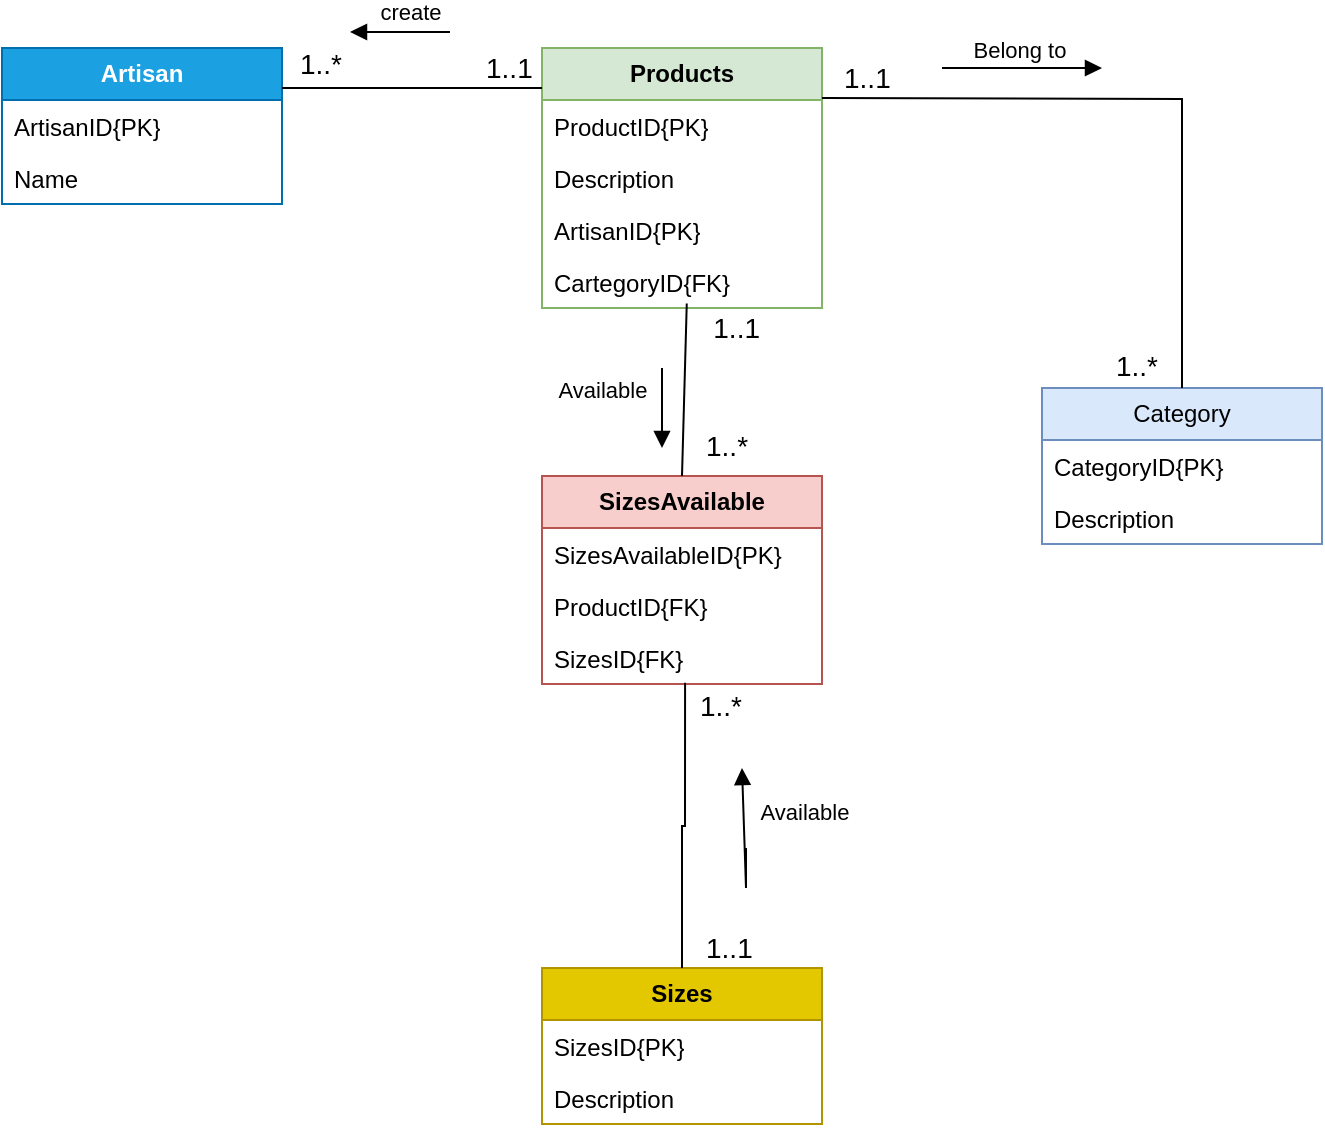 <mxfile version="26.2.15" pages="3">
  <diagram id="cVTFcecsNDBaAYctZDu-" name="Question1_ERD">
    <mxGraphModel dx="1331" dy="850" grid="1" gridSize="10" guides="1" tooltips="1" connect="1" arrows="1" fold="1" page="1" pageScale="1" pageWidth="1169" pageHeight="827" math="0" shadow="0">
      <root>
        <mxCell id="0" />
        <mxCell id="1" parent="0" />
        <mxCell id="BqNj7_ZZT8jNDBcOjJy7-1" value="Products" style="swimlane;fontStyle=1;childLayout=stackLayout;horizontal=1;startSize=26;fillColor=#d5e8d4;horizontalStack=0;resizeParent=1;resizeParentMax=0;resizeLast=0;collapsible=1;marginBottom=0;whiteSpace=wrap;html=1;strokeColor=#82b366;" parent="1" vertex="1">
          <mxGeometry x="410" y="200" width="140" height="130" as="geometry" />
        </mxCell>
        <mxCell id="BqNj7_ZZT8jNDBcOjJy7-2" value="ProductID{PK}" style="text;strokeColor=none;fillColor=none;align=left;verticalAlign=top;spacingLeft=4;spacingRight=4;overflow=hidden;rotatable=0;points=[[0,0.5],[1,0.5]];portConstraint=eastwest;whiteSpace=wrap;html=1;" parent="BqNj7_ZZT8jNDBcOjJy7-1" vertex="1">
          <mxGeometry y="26" width="140" height="26" as="geometry" />
        </mxCell>
        <mxCell id="BqNj7_ZZT8jNDBcOjJy7-3" value="Description" style="text;strokeColor=none;fillColor=none;align=left;verticalAlign=top;spacingLeft=4;spacingRight=4;overflow=hidden;rotatable=0;points=[[0,0.5],[1,0.5]];portConstraint=eastwest;whiteSpace=wrap;html=1;" parent="BqNj7_ZZT8jNDBcOjJy7-1" vertex="1">
          <mxGeometry y="52" width="140" height="26" as="geometry" />
        </mxCell>
        <mxCell id="KIrVXO_OItlkjqaoAuWx-2" value="ArtisanID{PK}" style="text;strokeColor=none;fillColor=none;align=left;verticalAlign=top;spacingLeft=4;spacingRight=4;overflow=hidden;rotatable=0;points=[[0,0.5],[1,0.5]];portConstraint=eastwest;whiteSpace=wrap;html=1;" vertex="1" parent="BqNj7_ZZT8jNDBcOjJy7-1">
          <mxGeometry y="78" width="140" height="26" as="geometry" />
        </mxCell>
        <mxCell id="BqNj7_ZZT8jNDBcOjJy7-5" value="CartegoryID{FK}" style="text;strokeColor=none;fillColor=none;align=left;verticalAlign=top;spacingLeft=4;spacingRight=4;overflow=hidden;rotatable=0;points=[[0,0.5],[1,0.5]];portConstraint=eastwest;whiteSpace=wrap;html=1;" parent="BqNj7_ZZT8jNDBcOjJy7-1" vertex="1">
          <mxGeometry y="104" width="140" height="26" as="geometry" />
        </mxCell>
        <mxCell id="YSEH-rKNUrwG5_SL-5Tp-1" value="SizesAvailable" style="swimlane;fontStyle=1;childLayout=stackLayout;horizontal=1;startSize=26;fillColor=#f8cecc;horizontalStack=0;resizeParent=1;resizeParentMax=0;resizeLast=0;collapsible=1;marginBottom=0;whiteSpace=wrap;html=1;strokeColor=#b85450;" parent="1" vertex="1">
          <mxGeometry x="410" y="414" width="140" height="104" as="geometry" />
        </mxCell>
        <mxCell id="YSEH-rKNUrwG5_SL-5Tp-2" value="&lt;span style=&quot;text-align: center;&quot;&gt;SizesAvailable&lt;/span&gt;ID{PK}" style="text;strokeColor=none;fillColor=none;align=left;verticalAlign=top;spacingLeft=4;spacingRight=4;overflow=hidden;rotatable=0;points=[[0,0.5],[1,0.5]];portConstraint=eastwest;whiteSpace=wrap;html=1;" parent="YSEH-rKNUrwG5_SL-5Tp-1" vertex="1">
          <mxGeometry y="26" width="140" height="26" as="geometry" />
        </mxCell>
        <mxCell id="YSEH-rKNUrwG5_SL-5Tp-3" value="ProductID{FK}" style="text;strokeColor=none;fillColor=none;align=left;verticalAlign=top;spacingLeft=4;spacingRight=4;overflow=hidden;rotatable=0;points=[[0,0.5],[1,0.5]];portConstraint=eastwest;whiteSpace=wrap;html=1;" parent="YSEH-rKNUrwG5_SL-5Tp-1" vertex="1">
          <mxGeometry y="52" width="140" height="26" as="geometry" />
        </mxCell>
        <mxCell id="YSEH-rKNUrwG5_SL-5Tp-4" value="SizesID{FK}" style="text;strokeColor=none;fillColor=none;align=left;verticalAlign=top;spacingLeft=4;spacingRight=4;overflow=hidden;rotatable=0;points=[[0,0.5],[1,0.5]];portConstraint=eastwest;whiteSpace=wrap;html=1;" parent="YSEH-rKNUrwG5_SL-5Tp-1" vertex="1">
          <mxGeometry y="78" width="140" height="26" as="geometry" />
        </mxCell>
        <mxCell id="xAVFk1Pd2ffd-dV-qZgz-1" value="Artisan" style="swimlane;fontStyle=1;childLayout=stackLayout;horizontal=1;startSize=26;fillColor=#1ba1e2;horizontalStack=0;resizeParent=1;resizeParentMax=0;resizeLast=0;collapsible=1;marginBottom=0;whiteSpace=wrap;html=1;fontColor=#ffffff;strokeColor=#006EAF;" parent="1" vertex="1">
          <mxGeometry x="140" y="200" width="140" height="78" as="geometry" />
        </mxCell>
        <mxCell id="xAVFk1Pd2ffd-dV-qZgz-2" value="ArtisanID{PK}" style="text;strokeColor=none;fillColor=none;align=left;verticalAlign=top;spacingLeft=4;spacingRight=4;overflow=hidden;rotatable=0;points=[[0,0.5],[1,0.5]];portConstraint=eastwest;whiteSpace=wrap;html=1;" parent="xAVFk1Pd2ffd-dV-qZgz-1" vertex="1">
          <mxGeometry y="26" width="140" height="26" as="geometry" />
        </mxCell>
        <mxCell id="xAVFk1Pd2ffd-dV-qZgz-3" value="Name" style="text;strokeColor=none;fillColor=none;align=left;verticalAlign=top;spacingLeft=4;spacingRight=4;overflow=hidden;rotatable=0;points=[[0,0.5],[1,0.5]];portConstraint=eastwest;whiteSpace=wrap;html=1;" parent="xAVFk1Pd2ffd-dV-qZgz-1" vertex="1">
          <mxGeometry y="52" width="140" height="26" as="geometry" />
        </mxCell>
        <mxCell id="RY5rxCDd9fkAfOeR7gNe-1" value="" style="html=1;verticalAlign=bottom;endArrow=block;curved=0;rounded=0;" parent="1" edge="1">
          <mxGeometry width="80" relative="1" as="geometry">
            <mxPoint x="364" y="192" as="sourcePoint" />
            <mxPoint x="314" y="192" as="targetPoint" />
          </mxGeometry>
        </mxCell>
        <mxCell id="KIrVXO_OItlkjqaoAuWx-1" value="create" style="edgeLabel;html=1;align=center;verticalAlign=middle;resizable=0;points=[];" vertex="1" connectable="0" parent="RY5rxCDd9fkAfOeR7gNe-1">
          <mxGeometry x="-0.2" y="-10" relative="1" as="geometry">
            <mxPoint as="offset" />
          </mxGeometry>
        </mxCell>
        <mxCell id="nUF1vgWyres96qXwxZAY-1" value="" style="endArrow=none;html=1;edgeStyle=orthogonalEdgeStyle;rounded=0;" parent="1" edge="1">
          <mxGeometry relative="1" as="geometry">
            <mxPoint x="410" y="220" as="sourcePoint" />
            <mxPoint x="280" y="220" as="targetPoint" />
          </mxGeometry>
        </mxCell>
        <mxCell id="nUF1vgWyres96qXwxZAY-2" value="1..1" style="edgeLabel;resizable=0;html=1;align=left;verticalAlign=bottom;fontSize=14;" parent="nUF1vgWyres96qXwxZAY-1" connectable="0" vertex="1">
          <mxGeometry x="-1" relative="1" as="geometry">
            <mxPoint x="-30" as="offset" />
          </mxGeometry>
        </mxCell>
        <mxCell id="nUF1vgWyres96qXwxZAY-3" value="1..*" style="edgeLabel;resizable=0;html=1;align=right;verticalAlign=bottom;fontSize=14;" parent="nUF1vgWyres96qXwxZAY-1" connectable="0" vertex="1">
          <mxGeometry x="1" relative="1" as="geometry">
            <mxPoint x="30" y="-2" as="offset" />
          </mxGeometry>
        </mxCell>
        <mxCell id="8XRr6DYfnssDWmxZklxL-1" value="Category" style="swimlane;fontStyle=0;childLayout=stackLayout;horizontal=1;startSize=26;fillColor=#dae8fc;horizontalStack=0;resizeParent=1;resizeParentMax=0;resizeLast=0;collapsible=1;marginBottom=0;whiteSpace=wrap;html=1;strokeColor=#6c8ebf;" parent="1" vertex="1">
          <mxGeometry x="660" y="370" width="140" height="78" as="geometry" />
        </mxCell>
        <mxCell id="8XRr6DYfnssDWmxZklxL-2" value="&lt;span style=&quot;text-align: center;&quot;&gt;Category&lt;/span&gt;ID{PK}" style="text;strokeColor=none;fillColor=none;align=left;verticalAlign=top;spacingLeft=4;spacingRight=4;overflow=hidden;rotatable=0;points=[[0,0.5],[1,0.5]];portConstraint=eastwest;whiteSpace=wrap;html=1;" parent="8XRr6DYfnssDWmxZklxL-1" vertex="1">
          <mxGeometry y="26" width="140" height="26" as="geometry" />
        </mxCell>
        <mxCell id="8XRr6DYfnssDWmxZklxL-3" value="Description" style="text;strokeColor=none;fillColor=none;align=left;verticalAlign=top;spacingLeft=4;spacingRight=4;overflow=hidden;rotatable=0;points=[[0,0.5],[1,0.5]];portConstraint=eastwest;whiteSpace=wrap;html=1;" parent="8XRr6DYfnssDWmxZklxL-1" vertex="1">
          <mxGeometry y="52" width="140" height="26" as="geometry" />
        </mxCell>
        <mxCell id="OQ0Bt6UcBM8NpnAxRS97-1" value="Sizes" style="swimlane;fontStyle=1;childLayout=stackLayout;horizontal=1;startSize=26;fillColor=#e3c800;horizontalStack=0;resizeParent=1;resizeParentMax=0;resizeLast=0;collapsible=1;marginBottom=0;whiteSpace=wrap;html=1;fontColor=#000000;strokeColor=#B09500;" parent="1" vertex="1">
          <mxGeometry x="410" y="660" width="140" height="78" as="geometry" />
        </mxCell>
        <mxCell id="OQ0Bt6UcBM8NpnAxRS97-2" value="SizesID{PK}" style="text;strokeColor=none;fillColor=none;align=left;verticalAlign=top;spacingLeft=4;spacingRight=4;overflow=hidden;rotatable=0;points=[[0,0.5],[1,0.5]];portConstraint=eastwest;whiteSpace=wrap;html=1;" parent="OQ0Bt6UcBM8NpnAxRS97-1" vertex="1">
          <mxGeometry y="26" width="140" height="26" as="geometry" />
        </mxCell>
        <mxCell id="OQ0Bt6UcBM8NpnAxRS97-3" value="Description" style="text;strokeColor=none;fillColor=none;align=left;verticalAlign=top;spacingLeft=4;spacingRight=4;overflow=hidden;rotatable=0;points=[[0,0.5],[1,0.5]];portConstraint=eastwest;whiteSpace=wrap;html=1;" parent="OQ0Bt6UcBM8NpnAxRS97-1" vertex="1">
          <mxGeometry y="52" width="140" height="26" as="geometry" />
        </mxCell>
        <mxCell id="ohzbAaWxnC-WxbBKMGpC-5" value="" style="endArrow=none;html=1;edgeStyle=orthogonalEdgeStyle;rounded=0;entryX=0.5;entryY=0;entryDx=0;entryDy=0;" parent="1" target="8XRr6DYfnssDWmxZklxL-1" edge="1">
          <mxGeometry relative="1" as="geometry">
            <mxPoint x="550" y="225" as="sourcePoint" />
            <mxPoint x="730" y="355" as="targetPoint" />
          </mxGeometry>
        </mxCell>
        <mxCell id="ohzbAaWxnC-WxbBKMGpC-6" value="1..1" style="edgeLabel;resizable=0;html=1;align=left;verticalAlign=bottom;fontSize=14;" parent="ohzbAaWxnC-WxbBKMGpC-5" connectable="0" vertex="1">
          <mxGeometry x="-1" relative="1" as="geometry">
            <mxPoint x="9" as="offset" />
          </mxGeometry>
        </mxCell>
        <mxCell id="ohzbAaWxnC-WxbBKMGpC-7" value="1..*" style="edgeLabel;resizable=0;html=1;align=right;verticalAlign=bottom;fontSize=14;" parent="ohzbAaWxnC-WxbBKMGpC-5" connectable="0" vertex="1">
          <mxGeometry x="1" relative="1" as="geometry">
            <mxPoint x="-12" as="offset" />
          </mxGeometry>
        </mxCell>
        <mxCell id="ohzbAaWxnC-WxbBKMGpC-8" value="Belong to&amp;nbsp;" style="html=1;verticalAlign=bottom;endArrow=block;curved=0;rounded=0;" parent="1" edge="1">
          <mxGeometry width="80" relative="1" as="geometry">
            <mxPoint x="610" y="210" as="sourcePoint" />
            <mxPoint x="690" y="210" as="targetPoint" />
          </mxGeometry>
        </mxCell>
        <mxCell id="CmSNKEjygF0ojkpi-vu6-1" value="" style="endArrow=none;html=1;edgeStyle=orthogonalEdgeStyle;rounded=0;entryX=0.5;entryY=0;entryDx=0;entryDy=0;exitX=0.511;exitY=0.977;exitDx=0;exitDy=0;exitPerimeter=0;" parent="1" edge="1" target="OQ0Bt6UcBM8NpnAxRS97-1" source="YSEH-rKNUrwG5_SL-5Tp-4">
          <mxGeometry relative="1" as="geometry">
            <mxPoint x="480" y="550" as="sourcePoint" />
            <mxPoint x="479.5" y="594" as="targetPoint" />
            <Array as="points" />
          </mxGeometry>
        </mxCell>
        <mxCell id="CmSNKEjygF0ojkpi-vu6-2" value="1..1" style="edgeLabel;resizable=0;html=1;align=left;verticalAlign=bottom;fontSize=14;" parent="CmSNKEjygF0ojkpi-vu6-1" connectable="0" vertex="1">
          <mxGeometry x="-1" relative="1" as="geometry">
            <mxPoint x="8" y="143" as="offset" />
          </mxGeometry>
        </mxCell>
        <mxCell id="CmSNKEjygF0ojkpi-vu6-3" value="1..*" style="edgeLabel;resizable=0;html=1;align=right;verticalAlign=bottom;fontSize=14;" parent="CmSNKEjygF0ojkpi-vu6-1" connectable="0" vertex="1">
          <mxGeometry x="1" relative="1" as="geometry">
            <mxPoint x="30" y="-120" as="offset" />
          </mxGeometry>
        </mxCell>
        <mxCell id="CmSNKEjygF0ojkpi-vu6-4" value="Available" style="html=1;verticalAlign=bottom;endArrow=block;curved=0;rounded=0;" parent="1" edge="1">
          <mxGeometry x="0.2" y="-30" width="80" relative="1" as="geometry">
            <mxPoint x="512" y="600" as="sourcePoint" />
            <mxPoint x="510" y="560" as="targetPoint" />
            <Array as="points">
              <mxPoint x="512" y="620" />
            </Array>
            <mxPoint as="offset" />
          </mxGeometry>
        </mxCell>
        <mxCell id="d9pZ84m7osIu9T8FD63R-8" value="Available" style="html=1;verticalAlign=bottom;endArrow=block;curved=0;rounded=0;" parent="1" edge="1">
          <mxGeometry y="-30" width="80" relative="1" as="geometry">
            <mxPoint x="470" y="360" as="sourcePoint" />
            <mxPoint x="470" y="400" as="targetPoint" />
            <mxPoint as="offset" />
          </mxGeometry>
        </mxCell>
        <mxCell id="ouxiO3l1XeC0fshcVTec-2" value="1..*" style="edgeLabel;resizable=0;html=1;align=left;verticalAlign=bottom;fontSize=14;" connectable="0" vertex="1" parent="1">
          <mxGeometry x="490" y="409" as="geometry" />
        </mxCell>
        <mxCell id="ouxiO3l1XeC0fshcVTec-4" value="" style="endArrow=none;html=1;rounded=0;entryX=0.517;entryY=0.915;entryDx=0;entryDy=0;entryPerimeter=0;exitX=0.5;exitY=0;exitDx=0;exitDy=0;" edge="1" parent="1" source="YSEH-rKNUrwG5_SL-5Tp-1" target="BqNj7_ZZT8jNDBcOjJy7-5">
          <mxGeometry width="50" height="50" relative="1" as="geometry">
            <mxPoint x="450" y="390" as="sourcePoint" />
            <mxPoint x="500" y="340" as="targetPoint" />
          </mxGeometry>
        </mxCell>
        <mxCell id="ouxiO3l1XeC0fshcVTec-1" value="1..1" style="edgeLabel;resizable=0;html=1;align=right;verticalAlign=bottom;fontSize=14;" connectable="0" vertex="1" parent="1">
          <mxGeometry x="380" y="350" width="140" as="geometry" />
        </mxCell>
      </root>
    </mxGraphModel>
  </diagram>
  <diagram id="nFAOokh3AkE2CyHVVYdi" name="Question2 - 1NF">
    <mxGraphModel dx="932" dy="595" grid="1" gridSize="10" guides="1" tooltips="1" connect="1" arrows="1" fold="1" page="1" pageScale="1" pageWidth="1169" pageHeight="827" math="0" shadow="0">
      <root>
        <mxCell id="0" />
        <mxCell id="1" parent="0" />
        <mxCell id="tkzgPRAF0bIPmve_mExN-1" value="&lt;u&gt;BranchID&lt;/u&gt;" style="rounded=0;whiteSpace=wrap;html=1;fontSize=14;fontStyle=0" parent="1" vertex="1">
          <mxGeometry x="108" y="240" width="120" height="40" as="geometry" />
        </mxCell>
        <mxCell id="tkzgPRAF0bIPmve_mExN-2" value="BranchName" style="rounded=0;whiteSpace=wrap;html=1;fontSize=14;fontStyle=0" parent="1" vertex="1">
          <mxGeometry x="228" y="240" width="120" height="40" as="geometry" />
        </mxCell>
        <mxCell id="14Cd26qEI5z-NCMAPYXa-1" style="edgeStyle=orthogonalEdgeStyle;rounded=0;orthogonalLoop=1;jettySize=auto;html=1;entryX=0.5;entryY=1;entryDx=0;entryDy=0;" edge="1" parent="1" source="tkzgPRAF0bIPmve_mExN-3" target="tkzgPRAF0bIPmve_mExN-7">
          <mxGeometry relative="1" as="geometry">
            <mxPoint x="890" y="320" as="targetPoint" />
            <Array as="points">
              <mxPoint x="768" y="320" />
              <mxPoint x="888" y="320" />
            </Array>
          </mxGeometry>
        </mxCell>
        <mxCell id="tkzgPRAF0bIPmve_mExN-3" value="OwnerName" style="rounded=0;whiteSpace=wrap;html=1;fontSize=14;fontStyle=0" parent="1" vertex="1">
          <mxGeometry x="708" y="240" width="120" height="40" as="geometry" />
        </mxCell>
        <mxCell id="tkzgPRAF0bIPmve_mExN-4" value="&lt;u&gt;OwnerID&lt;/u&gt;" style="rounded=0;whiteSpace=wrap;html=1;fontSize=14;fontStyle=0" parent="1" vertex="1">
          <mxGeometry x="588" y="240" width="120" height="40" as="geometry" />
        </mxCell>
        <mxCell id="tkzgPRAF0bIPmve_mExN-5" value="BranchTypeID" style="rounded=0;whiteSpace=wrap;html=1;fontSize=14;fontStyle=0" parent="1" vertex="1">
          <mxGeometry x="348" y="240" width="120" height="40" as="geometry" />
        </mxCell>
        <mxCell id="tkzgPRAF0bIPmve_mExN-6" value="BranchType" style="rounded=0;whiteSpace=wrap;html=1;fontSize=14;fontStyle=0" parent="1" vertex="1">
          <mxGeometry x="468" y="240" width="120" height="40" as="geometry" />
        </mxCell>
        <mxCell id="tkzgPRAF0bIPmve_mExN-7" value="OwnerEmail" style="rounded=0;whiteSpace=wrap;html=1;fontSize=14;fontStyle=0" parent="1" vertex="1">
          <mxGeometry x="828" y="240" width="120" height="40" as="geometry" />
        </mxCell>
        <mxCell id="tkzgPRAF0bIPmve_mExN-8" value="" style="endArrow=block;endFill=1;html=1;edgeStyle=orthogonalEdgeStyle;align=left;verticalAlign=top;rounded=0;fontSize=14;elbow=vertical;" parent="1" edge="1">
          <mxGeometry x="-1" relative="1" as="geometry">
            <mxPoint x="158" y="238" as="sourcePoint" />
            <mxPoint x="288" y="238" as="targetPoint" />
            <Array as="points">
              <mxPoint x="158" y="200" />
              <mxPoint x="288" y="200" />
            </Array>
          </mxGeometry>
        </mxCell>
        <mxCell id="tkzgPRAF0bIPmve_mExN-9" value="" style="endArrow=block;endFill=1;html=1;edgeStyle=orthogonalEdgeStyle;align=left;verticalAlign=top;rounded=0;fontSize=14;elbow=vertical;" parent="1" edge="1">
          <mxGeometry x="-1" relative="1" as="geometry">
            <mxPoint x="288" y="238" as="sourcePoint" />
            <mxPoint x="418" y="238" as="targetPoint" />
            <Array as="points">
              <mxPoint x="288" y="200" />
              <mxPoint x="418" y="200" />
            </Array>
          </mxGeometry>
        </mxCell>
        <mxCell id="tkzgPRAF0bIPmve_mExN-10" value="" style="endArrow=block;endFill=1;html=1;edgeStyle=orthogonalEdgeStyle;align=left;verticalAlign=top;rounded=0;fontSize=14;elbow=vertical;" parent="1" edge="1">
          <mxGeometry x="-1" relative="1" as="geometry">
            <mxPoint x="418" y="238" as="sourcePoint" />
            <mxPoint x="548" y="238" as="targetPoint" />
            <Array as="points">
              <mxPoint x="418" y="200" />
              <mxPoint x="548" y="200" />
            </Array>
          </mxGeometry>
        </mxCell>
        <mxCell id="tkzgPRAF0bIPmve_mExN-11" value="" style="endArrow=block;endFill=1;html=1;edgeStyle=orthogonalEdgeStyle;align=left;verticalAlign=top;rounded=0;fontSize=14;elbow=vertical;" parent="1" edge="1">
          <mxGeometry x="-1" relative="1" as="geometry">
            <mxPoint x="768" y="238" as="sourcePoint" />
            <mxPoint x="898" y="238" as="targetPoint" />
            <Array as="points">
              <mxPoint x="768" y="200" />
              <mxPoint x="898" y="200" />
            </Array>
          </mxGeometry>
        </mxCell>
        <mxCell id="tkzgPRAF0bIPmve_mExN-12" value="" style="endArrow=block;endFill=1;html=1;edgeStyle=orthogonalEdgeStyle;align=left;verticalAlign=top;rounded=0;fontSize=14;elbow=vertical;" parent="1" edge="1">
          <mxGeometry x="-1" relative="1" as="geometry">
            <mxPoint x="638" y="238" as="sourcePoint" />
            <mxPoint x="768" y="238" as="targetPoint" />
            <Array as="points">
              <mxPoint x="638" y="200" />
              <mxPoint x="768" y="200" />
            </Array>
          </mxGeometry>
        </mxCell>
        <mxCell id="tkzgPRAF0bIPmve_mExN-13" value="" style="endArrow=none;html=1;edgeStyle=orthogonalEdgeStyle;rounded=0;fontSize=14;elbow=vertical;" parent="1" edge="1">
          <mxGeometry relative="1" as="geometry">
            <mxPoint x="548" y="200" as="sourcePoint" />
            <mxPoint x="638" y="200" as="targetPoint" />
          </mxGeometry>
        </mxCell>
        <mxCell id="tkzgPRAF0bIPmve_mExN-14" value="" style="endArrow=block;endFill=1;html=1;edgeStyle=orthogonalEdgeStyle;align=left;verticalAlign=top;rounded=0;fontSize=14;elbow=vertical;" parent="1" edge="1">
          <mxGeometry x="-1" relative="1" as="geometry">
            <mxPoint x="638" y="280" as="sourcePoint" />
            <mxPoint x="768" y="280" as="targetPoint" />
            <Array as="points">
              <mxPoint x="638" y="320" />
              <mxPoint x="768" y="320" />
            </Array>
          </mxGeometry>
        </mxCell>
        <mxCell id="tkzgPRAF0bIPmve_mExN-15" value="partial" style="text;align=center;fontStyle=0;verticalAlign=middle;spacingLeft=3;spacingRight=3;strokeColor=none;rotatable=0;points=[[0,0.5],[1,0.5]];portConstraint=eastwest;fontSize=14;" parent="1" vertex="1">
          <mxGeometry x="178" y="330" width="80" height="26" as="geometry" />
        </mxCell>
        <mxCell id="tkzgPRAF0bIPmve_mExN-16" value="transitive" style="text;align=center;fontStyle=0;verticalAlign=middle;spacingLeft=3;spacingRight=3;strokeColor=none;rotatable=0;points=[[0,0.5],[1,0.5]];portConstraint=eastwest;fontSize=14;" parent="1" vertex="1">
          <mxGeometry x="443" y="280" width="80" height="26" as="geometry" />
        </mxCell>
        <mxCell id="tkzgPRAF0bIPmve_mExN-17" value="partial" style="text;align=center;fontStyle=0;verticalAlign=middle;spacingLeft=3;spacingRight=3;strokeColor=none;rotatable=0;points=[[0,0.5],[1,0.5]];portConstraint=eastwest;fontSize=14;" parent="1" vertex="1">
          <mxGeometry x="658" y="330" width="80" height="26" as="geometry" />
        </mxCell>
        <mxCell id="tkzgPRAF0bIPmve_mExN-18" value="" style="endArrow=block;endFill=1;html=1;edgeStyle=orthogonalEdgeStyle;align=left;verticalAlign=top;rounded=0;fontSize=14;elbow=vertical;" parent="1" edge="1">
          <mxGeometry x="-1" relative="1" as="geometry">
            <mxPoint x="418" y="280" as="sourcePoint" />
            <mxPoint x="548" y="280" as="targetPoint" />
            <Array as="points">
              <mxPoint x="418" y="320" />
              <mxPoint x="548" y="320" />
            </Array>
          </mxGeometry>
        </mxCell>
        <mxCell id="tkzgPRAF0bIPmve_mExN-19" value="" style="endArrow=block;endFill=1;html=1;edgeStyle=orthogonalEdgeStyle;align=left;verticalAlign=top;rounded=0;fontSize=14;elbow=vertical;" parent="1" edge="1">
          <mxGeometry x="-1" relative="1" as="geometry">
            <mxPoint x="288" y="280" as="sourcePoint" />
            <mxPoint x="418" y="280" as="targetPoint" />
            <Array as="points">
              <mxPoint x="288" y="320" />
              <mxPoint x="418" y="320" />
            </Array>
          </mxGeometry>
        </mxCell>
        <mxCell id="tkzgPRAF0bIPmve_mExN-20" value="" style="endArrow=block;endFill=1;html=1;edgeStyle=orthogonalEdgeStyle;align=left;verticalAlign=top;rounded=0;fontSize=14;elbow=vertical;" parent="1" edge="1">
          <mxGeometry x="-1" relative="1" as="geometry">
            <mxPoint x="158" y="280" as="sourcePoint" />
            <mxPoint x="288" y="280" as="targetPoint" />
            <Array as="points">
              <mxPoint x="158" y="320" />
              <mxPoint x="288" y="320" />
            </Array>
          </mxGeometry>
        </mxCell>
        <mxCell id="tkzgPRAF0bIPmve_mExN-21" value="" style="endArrow=block;endFill=1;html=1;edgeStyle=orthogonalEdgeStyle;align=left;verticalAlign=top;rounded=0;fontSize=14;elbow=vertical;exitX=0.75;exitY=1;exitDx=0;exitDy=0;exitPerimeter=0;" parent="1" source="tkzgPRAF0bIPmve_mExN-5" edge="1">
          <mxGeometry x="-1" relative="1" as="geometry">
            <mxPoint x="436" y="284" as="sourcePoint" />
            <mxPoint x="526" y="280" as="targetPoint" />
            <Array as="points">
              <mxPoint x="438" y="310" />
              <mxPoint x="526" y="310" />
            </Array>
          </mxGeometry>
        </mxCell>
        <mxCell id="tkzgPRAF0bIPmve_mExN-22" value="Dependencies in first normal form data:&#xa;" style="text;align=center;fontStyle=0;verticalAlign=middle;spacingLeft=3;spacingRight=3;strokeColor=none;rotatable=0;points=[[0,0.5],[1,0.5]];portConstraint=eastwest;fontSize=22;" parent="1" vertex="1">
          <mxGeometry x="488" y="130" width="80" height="26" as="geometry" />
        </mxCell>
      </root>
    </mxGraphModel>
  </diagram>
  <diagram id="lJfePNVfLxREjSCW9mHj" name="2NF">
    <mxGraphModel dx="932" dy="595" grid="1" gridSize="10" guides="1" tooltips="1" connect="1" arrows="1" fold="1" page="1" pageScale="1" pageWidth="1169" pageHeight="827" math="0" shadow="0">
      <root>
        <mxCell id="0" />
        <mxCell id="1" parent="0" />
        <mxCell id="mCQYAXbyvPVgzmszQyrT-1" value="&lt;u&gt;BranchID&lt;/u&gt;" style="rounded=0;whiteSpace=wrap;html=1;fontSize=14;fontStyle=0" parent="1" vertex="1">
          <mxGeometry x="350" y="200" width="120" height="40" as="geometry" />
        </mxCell>
        <mxCell id="mCQYAXbyvPVgzmszQyrT-2" value="BranchName" style="rounded=0;whiteSpace=wrap;html=1;fontSize=14;fontStyle=0" parent="1" vertex="1">
          <mxGeometry x="470" y="200" width="120" height="40" as="geometry" />
        </mxCell>
        <mxCell id="mCQYAXbyvPVgzmszQyrT-3" value="BranchTypeID" style="rounded=0;whiteSpace=wrap;html=1;fontSize=14;fontStyle=0" parent="1" vertex="1">
          <mxGeometry x="590" y="200" width="120" height="40" as="geometry" />
        </mxCell>
        <mxCell id="mCQYAXbyvPVgzmszQyrT-4" value="BranchType" style="rounded=0;whiteSpace=wrap;html=1;fontSize=14;fontStyle=0" parent="1" vertex="1">
          <mxGeometry x="710" y="200" width="120" height="40" as="geometry" />
        </mxCell>
        <mxCell id="mCQYAXbyvPVgzmszQyrT-5" value="" style="endArrow=block;endFill=1;html=1;edgeStyle=orthogonalEdgeStyle;align=left;verticalAlign=top;rounded=0;fontSize=14;elbow=vertical;" parent="1" edge="1">
          <mxGeometry x="-1" relative="1" as="geometry">
            <mxPoint x="400" y="198" as="sourcePoint" />
            <mxPoint x="530" y="198" as="targetPoint" />
            <Array as="points">
              <mxPoint x="400" y="160" />
              <mxPoint x="530" y="160" />
            </Array>
          </mxGeometry>
        </mxCell>
        <mxCell id="mCQYAXbyvPVgzmszQyrT-6" value="" style="endArrow=block;endFill=1;html=1;edgeStyle=orthogonalEdgeStyle;align=left;verticalAlign=top;rounded=0;fontSize=14;elbow=vertical;" parent="1" edge="1">
          <mxGeometry x="-1" relative="1" as="geometry">
            <mxPoint x="530" y="198" as="sourcePoint" />
            <mxPoint x="660" y="198" as="targetPoint" />
            <Array as="points">
              <mxPoint x="530" y="160" />
              <mxPoint x="660" y="160" />
            </Array>
          </mxGeometry>
        </mxCell>
        <mxCell id="mCQYAXbyvPVgzmszQyrT-7" value="" style="endArrow=block;endFill=1;html=1;edgeStyle=orthogonalEdgeStyle;align=left;verticalAlign=top;rounded=0;fontSize=14;elbow=vertical;" parent="1" edge="1">
          <mxGeometry x="-1" relative="1" as="geometry">
            <mxPoint x="660" y="198" as="sourcePoint" />
            <mxPoint x="790" y="198" as="targetPoint" />
            <Array as="points">
              <mxPoint x="660" y="160" />
              <mxPoint x="790" y="160" />
            </Array>
          </mxGeometry>
        </mxCell>
        <mxCell id="mCQYAXbyvPVgzmszQyrT-8" value="transitive" style="text;align=center;fontStyle=0;verticalAlign=middle;spacingLeft=3;spacingRight=3;strokeColor=none;rotatable=0;points=[[0,0.5],[1,0.5]];portConstraint=eastwest;fontSize=14;" parent="1" vertex="1">
          <mxGeometry x="685" y="240" width="80" height="26" as="geometry" />
        </mxCell>
        <mxCell id="mCQYAXbyvPVgzmszQyrT-9" value="" style="endArrow=block;endFill=1;html=1;edgeStyle=orthogonalEdgeStyle;align=left;verticalAlign=top;rounded=0;fontSize=14;elbow=vertical;exitX=0.75;exitY=1;exitDx=0;exitDy=0;exitPerimeter=0;" parent="1" source="mCQYAXbyvPVgzmszQyrT-3" edge="1">
          <mxGeometry x="-1" relative="1" as="geometry">
            <mxPoint x="678" y="244" as="sourcePoint" />
            <mxPoint x="768" y="240" as="targetPoint" />
            <Array as="points">
              <mxPoint x="680" y="270" />
              <mxPoint x="768" y="270" />
            </Array>
          </mxGeometry>
        </mxCell>
        <mxCell id="mCQYAXbyvPVgzmszQyrT-10" value="For second Normal form, there is a need to remove the partial dependencies. So we create&#xa;Three Tables:" style="text;align=center;fontStyle=0;verticalAlign=middle;spacingLeft=3;spacingRight=3;strokeColor=none;rotatable=0;points=[[0,0.5],[1,0.5]];portConstraint=eastwest;fontSize=22;" parent="1" vertex="1">
          <mxGeometry x="545" y="70" width="80" height="26" as="geometry" />
        </mxCell>
        <mxCell id="mCQYAXbyvPVgzmszQyrT-11" value="&lt;u&gt;OwnerID&lt;/u&gt;" style="rounded=0;whiteSpace=wrap;html=1;fontSize=14;fontStyle=0" parent="1" vertex="1">
          <mxGeometry x="520" y="587" width="120" height="40" as="geometry" />
        </mxCell>
        <mxCell id="mCQYAXbyvPVgzmszQyrT-12" value="&lt;u&gt;BranchID&lt;/u&gt;" style="rounded=0;whiteSpace=wrap;html=1;fontSize=14;fontStyle=0" parent="1" vertex="1">
          <mxGeometry x="400" y="587" width="120" height="40" as="geometry" />
        </mxCell>
        <mxCell id="mCQYAXbyvPVgzmszQyrT-13" value="" style="endArrow=block;endFill=1;html=1;edgeStyle=orthogonalEdgeStyle;align=left;verticalAlign=top;rounded=0;fontSize=14;elbow=vertical;" parent="1" edge="1">
          <mxGeometry x="-1" relative="1" as="geometry">
            <mxPoint x="450" y="585" as="sourcePoint" />
            <mxPoint x="580" y="585" as="targetPoint" />
            <Array as="points">
              <mxPoint x="450" y="547" />
              <mxPoint x="580" y="547" />
            </Array>
          </mxGeometry>
        </mxCell>
        <mxCell id="mCQYAXbyvPVgzmszQyrT-14" value="Table: Branch" style="text;align=center;fontStyle=0;verticalAlign=middle;spacingLeft=3;spacingRight=3;strokeColor=none;rotatable=0;points=[[0,0.5],[1,0.5]];portConstraint=eastwest;fontSize=17;" parent="1" vertex="1">
          <mxGeometry x="230" y="207" width="80" height="26" as="geometry" />
        </mxCell>
        <mxCell id="mCQYAXbyvPVgzmszQyrT-15" value="&lt;u&gt;OwnerID&lt;/u&gt;" style="rounded=0;whiteSpace=wrap;html=1;fontSize=14;fontStyle=0" parent="1" vertex="1">
          <mxGeometry x="350" y="393" width="120" height="40" as="geometry" />
        </mxCell>
        <mxCell id="mCQYAXbyvPVgzmszQyrT-16" value="OwnerName" style="rounded=0;whiteSpace=wrap;html=1;fontSize=14;fontStyle=0" parent="1" vertex="1">
          <mxGeometry x="470" y="393" width="120" height="40" as="geometry" />
        </mxCell>
        <mxCell id="mCQYAXbyvPVgzmszQyrT-17" value="OwnerEmail" style="rounded=0;whiteSpace=wrap;html=1;fontSize=14;fontStyle=0" parent="1" vertex="1">
          <mxGeometry x="590" y="393" width="120" height="40" as="geometry" />
        </mxCell>
        <mxCell id="mCQYAXbyvPVgzmszQyrT-18" value="" style="endArrow=block;endFill=1;html=1;edgeStyle=orthogonalEdgeStyle;align=left;verticalAlign=top;rounded=0;fontSize=14;elbow=vertical;" parent="1" edge="1">
          <mxGeometry x="-1" relative="1" as="geometry">
            <mxPoint x="526" y="391" as="sourcePoint" />
            <mxPoint x="656" y="391" as="targetPoint" />
            <Array as="points">
              <mxPoint x="526" y="353" />
              <mxPoint x="656" y="353" />
            </Array>
          </mxGeometry>
        </mxCell>
        <mxCell id="mCQYAXbyvPVgzmszQyrT-19" value="Table: OwnerBranch" style="text;align=center;fontStyle=0;verticalAlign=middle;spacingLeft=3;spacingRight=3;strokeColor=none;rotatable=0;points=[[0,0.5],[1,0.5]];portConstraint=eastwest;fontSize=17;" parent="1" vertex="1">
          <mxGeometry x="230" y="594" width="80" height="26" as="geometry" />
        </mxCell>
        <mxCell id="mCQYAXbyvPVgzmszQyrT-20" value="Table: Rating" style="text;align=center;fontStyle=0;verticalAlign=middle;spacingLeft=3;spacingRight=3;strokeColor=none;rotatable=0;points=[[0,0.5],[1,0.5]];portConstraint=eastwest;fontSize=17;" parent="1" vertex="1">
          <mxGeometry x="230" y="407" width="80" height="26" as="geometry" />
        </mxCell>
        <mxCell id="mCQYAXbyvPVgzmszQyrT-21" value="" style="endArrow=none;html=1;rounded=0;fontSize=17;" parent="1" edge="1">
          <mxGeometry width="50" height="50" relative="1" as="geometry">
            <mxPoint x="405" y="353" as="sourcePoint" />
            <mxPoint x="525" y="353" as="targetPoint" />
          </mxGeometry>
        </mxCell>
        <mxCell id="mCQYAXbyvPVgzmszQyrT-22" value="" style="endArrow=none;html=1;rounded=0;fontSize=17;exitX=0.25;exitY=0;exitDx=0;exitDy=0;" parent="1" edge="1">
          <mxGeometry width="50" height="50" relative="1" as="geometry">
            <mxPoint x="405" y="393" as="sourcePoint" />
            <mxPoint x="405" y="353" as="targetPoint" />
          </mxGeometry>
        </mxCell>
      </root>
    </mxGraphModel>
  </diagram>
</mxfile>
